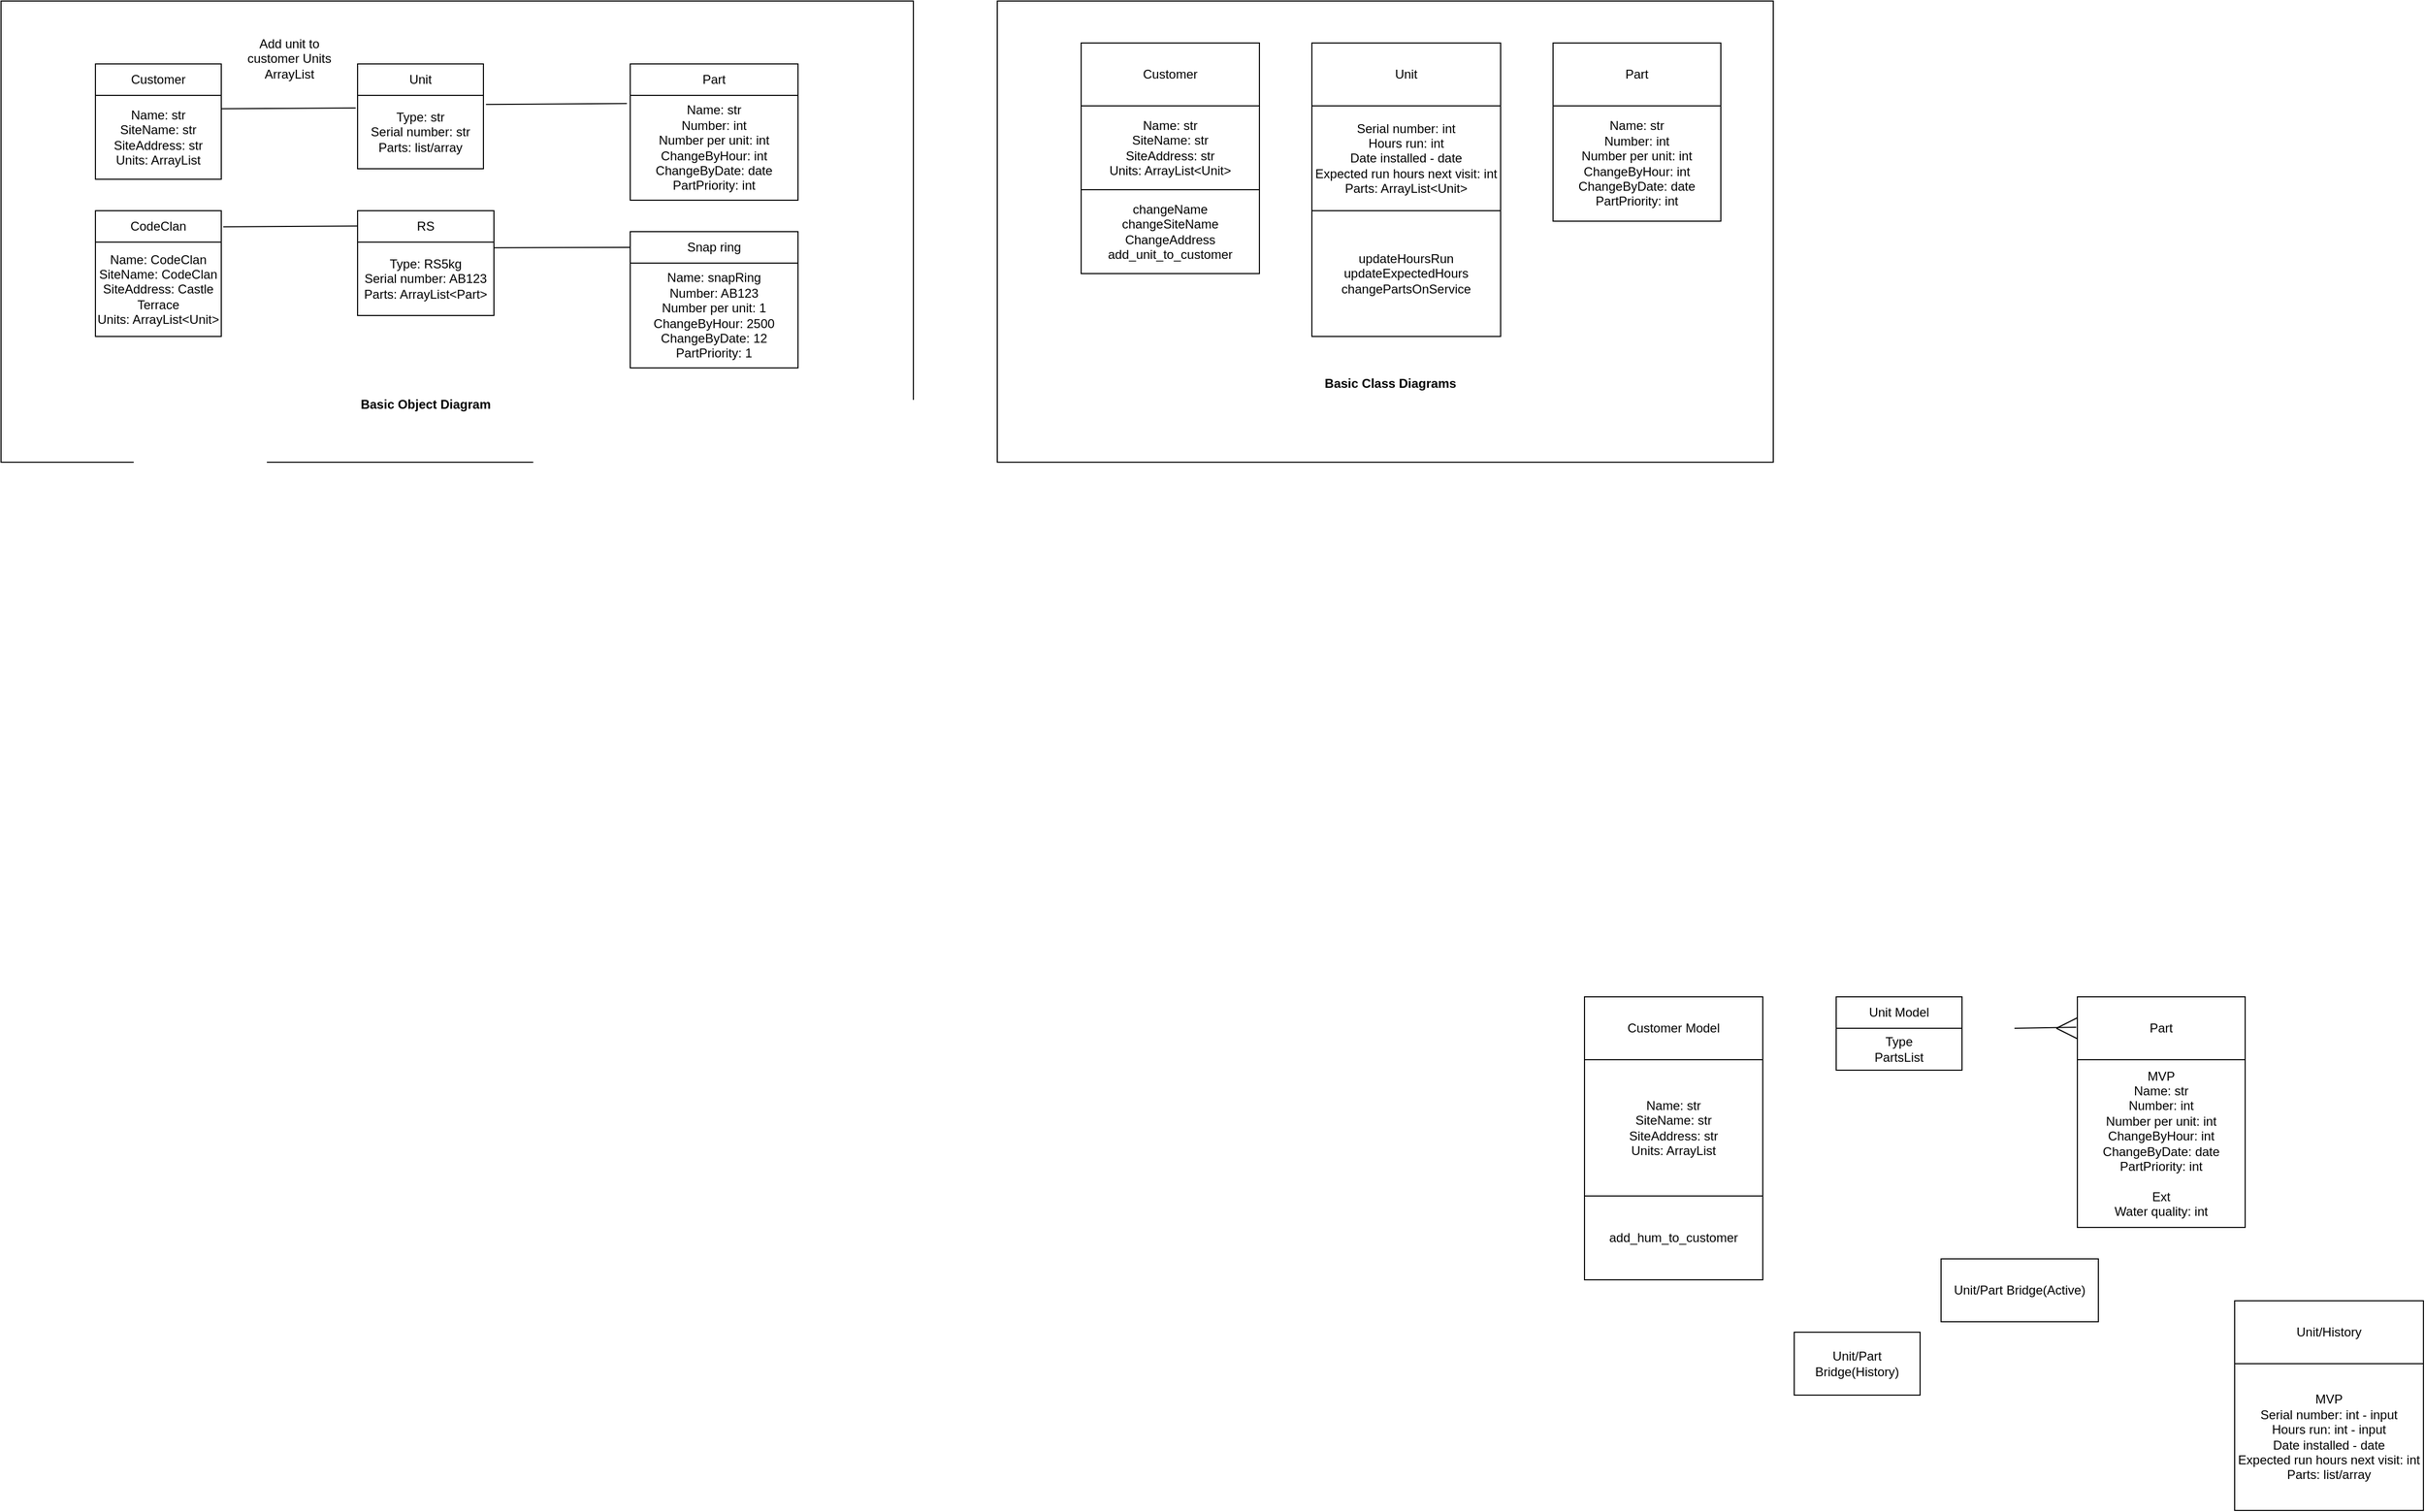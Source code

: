 <mxfile version="20.0.3" type="device"><diagram id="7HZ-3IQIaoEcyUpcXEDw" name="Page-1"><mxGraphModel dx="520" dy="732" grid="1" gridSize="10" guides="1" tooltips="1" connect="1" arrows="1" fold="1" page="1" pageScale="1" pageWidth="3300" pageHeight="2339" math="0" shadow="0"><root><mxCell id="0"/><mxCell id="1" parent="0"/><mxCell id="I5XWXZtpq7qiOtGVGNZy-37" value="" style="rounded=0;whiteSpace=wrap;html=1;" vertex="1" parent="1"><mxGeometry x="990" y="30" width="740" height="440" as="geometry"/></mxCell><mxCell id="I5XWXZtpq7qiOtGVGNZy-23" value="" style="rounded=0;whiteSpace=wrap;html=1;" vertex="1" parent="1"><mxGeometry x="40" y="30" width="870" height="440" as="geometry"/></mxCell><mxCell id="I5XWXZtpq7qiOtGVGNZy-1" value="Customer" style="rounded=0;whiteSpace=wrap;html=1;" vertex="1" parent="1"><mxGeometry x="130" y="90" width="120" height="30" as="geometry"/></mxCell><mxCell id="I5XWXZtpq7qiOtGVGNZy-2" value="Name: str&lt;br&gt;SiteName: str&lt;br&gt;SiteAddress: str&lt;br&gt;Units: ArrayList" style="rounded=0;whiteSpace=wrap;html=1;" vertex="1" parent="1"><mxGeometry x="130" y="120" width="120" height="80" as="geometry"/></mxCell><mxCell id="I5XWXZtpq7qiOtGVGNZy-3" value="Unit" style="rounded=0;whiteSpace=wrap;html=1;" vertex="1" parent="1"><mxGeometry x="380" y="90" width="120" height="30" as="geometry"/></mxCell><mxCell id="I5XWXZtpq7qiOtGVGNZy-5" style="edgeStyle=orthogonalEdgeStyle;rounded=0;orthogonalLoop=1;jettySize=auto;html=1;exitX=0.5;exitY=1;exitDx=0;exitDy=0;" edge="1" parent="1" source="I5XWXZtpq7qiOtGVGNZy-3" target="I5XWXZtpq7qiOtGVGNZy-3"><mxGeometry relative="1" as="geometry"/></mxCell><mxCell id="I5XWXZtpq7qiOtGVGNZy-6" value="Type: str&lt;br&gt;Serial number: str&lt;br&gt;Parts: list/array" style="rounded=0;whiteSpace=wrap;html=1;" vertex="1" parent="1"><mxGeometry x="380" y="120" width="120" height="70" as="geometry"/></mxCell><mxCell id="I5XWXZtpq7qiOtGVGNZy-7" value="" style="endArrow=none;html=1;rounded=0;exitX=1.001;exitY=0.159;exitDx=0;exitDy=0;exitPerimeter=0;entryX=-0.015;entryY=0.171;entryDx=0;entryDy=0;entryPerimeter=0;" edge="1" parent="1" source="I5XWXZtpq7qiOtGVGNZy-2" target="I5XWXZtpq7qiOtGVGNZy-6"><mxGeometry width="50" height="50" relative="1" as="geometry"><mxPoint x="290" y="170" as="sourcePoint"/><mxPoint x="340" y="120" as="targetPoint"/></mxGeometry></mxCell><mxCell id="I5XWXZtpq7qiOtGVGNZy-8" value="CodeClan" style="rounded=0;whiteSpace=wrap;html=1;" vertex="1" parent="1"><mxGeometry x="130" y="230" width="120" height="30" as="geometry"/></mxCell><mxCell id="I5XWXZtpq7qiOtGVGNZy-9" value="Name: CodeClan&lt;br&gt;SiteName: CodeClan&lt;br&gt;SiteAddress: Castle Terrace&lt;br&gt;Units: ArrayList&amp;lt;Unit&amp;gt;" style="rounded=0;whiteSpace=wrap;html=1;" vertex="1" parent="1"><mxGeometry x="130" y="260" width="120" height="90" as="geometry"/></mxCell><mxCell id="I5XWXZtpq7qiOtGVGNZy-10" value="RS" style="rounded=0;whiteSpace=wrap;html=1;" vertex="1" parent="1"><mxGeometry x="380" y="230" width="130" height="30" as="geometry"/></mxCell><mxCell id="I5XWXZtpq7qiOtGVGNZy-11" value="Type: RS5kg&lt;br&gt;Serial number: AB123&lt;br&gt;Parts: ArrayList&amp;lt;Part&amp;gt;" style="rounded=0;whiteSpace=wrap;html=1;" vertex="1" parent="1"><mxGeometry x="380" y="260" width="130" height="70" as="geometry"/></mxCell><mxCell id="I5XWXZtpq7qiOtGVGNZy-12" value="" style="endArrow=none;html=1;rounded=0;exitX=1.001;exitY=0.159;exitDx=0;exitDy=0;exitPerimeter=0;entryX=-0.015;entryY=0.171;entryDx=0;entryDy=0;entryPerimeter=0;" edge="1" parent="1"><mxGeometry width="50" height="50" relative="1" as="geometry"><mxPoint x="251.92" y="245.37" as="sourcePoint"/><mxPoint x="380.0" y="244.62" as="targetPoint"/></mxGeometry></mxCell><mxCell id="I5XWXZtpq7qiOtGVGNZy-13" value="Add unit to customer Units ArrayList" style="text;html=1;strokeColor=none;fillColor=none;align=center;verticalAlign=middle;whiteSpace=wrap;rounded=0;" vertex="1" parent="1"><mxGeometry x="270" y="40" width="90" height="90" as="geometry"/></mxCell><mxCell id="I5XWXZtpq7qiOtGVGNZy-14" value="Part" style="rounded=0;whiteSpace=wrap;html=1;" vertex="1" parent="1"><mxGeometry x="640" y="90" width="160" height="30" as="geometry"/></mxCell><mxCell id="I5XWXZtpq7qiOtGVGNZy-15" value="Name: str&lt;br&gt;Number: int&lt;br&gt;Number per unit: int&lt;br&gt;ChangeByHour: int&lt;br&gt;ChangeByDate: date&lt;br&gt;PartPriority: int" style="rounded=0;whiteSpace=wrap;html=1;" vertex="1" parent="1"><mxGeometry x="640" y="120" width="160" height="100" as="geometry"/></mxCell><mxCell id="I5XWXZtpq7qiOtGVGNZy-16" value="Snap ring" style="rounded=0;whiteSpace=wrap;html=1;" vertex="1" parent="1"><mxGeometry x="640" y="250" width="160" height="30" as="geometry"/></mxCell><mxCell id="I5XWXZtpq7qiOtGVGNZy-17" value="Name: snapRing&lt;br&gt;Number: AB123&lt;br&gt;Number per unit: 1&lt;br&gt;ChangeByHour: 2500&lt;br&gt;ChangeByDate: 12&lt;br&gt;PartPriority: 1" style="rounded=0;whiteSpace=wrap;html=1;" vertex="1" parent="1"><mxGeometry x="640" y="280" width="160" height="100" as="geometry"/></mxCell><mxCell id="I5XWXZtpq7qiOtGVGNZy-20" value="" style="endArrow=none;html=1;rounded=0;exitX=1.02;exitY=0.123;exitDx=0;exitDy=0;exitPerimeter=0;entryX=-0.02;entryY=0.078;entryDx=0;entryDy=0;entryPerimeter=0;" edge="1" parent="1" source="I5XWXZtpq7qiOtGVGNZy-6" target="I5XWXZtpq7qiOtGVGNZy-15"><mxGeometry width="50" height="50" relative="1" as="geometry"><mxPoint x="560" y="180" as="sourcePoint"/><mxPoint x="610" y="130" as="targetPoint"/></mxGeometry></mxCell><mxCell id="I5XWXZtpq7qiOtGVGNZy-21" value="" style="endArrow=none;html=1;rounded=0;exitX=1.02;exitY=0.123;exitDx=0;exitDy=0;exitPerimeter=0;" edge="1" parent="1"><mxGeometry width="50" height="50" relative="1" as="geometry"><mxPoint x="510.0" y="265.4" as="sourcePoint"/><mxPoint x="640" y="265" as="targetPoint"/></mxGeometry></mxCell><mxCell id="I5XWXZtpq7qiOtGVGNZy-24" value="&lt;b&gt;Basic Object Diagram&lt;/b&gt;" style="text;html=1;strokeColor=none;fillColor=none;align=center;verticalAlign=middle;whiteSpace=wrap;rounded=0;" vertex="1" parent="1"><mxGeometry x="270" y="400" width="350" height="30" as="geometry"/></mxCell><mxCell id="I5XWXZtpq7qiOtGVGNZy-25" value="Customer" style="rounded=0;whiteSpace=wrap;html=1;" vertex="1" parent="1"><mxGeometry x="1070" y="70" width="170" height="60" as="geometry"/></mxCell><mxCell id="I5XWXZtpq7qiOtGVGNZy-26" value="Name: str&lt;br&gt;SiteName: str&lt;br&gt;SiteAddress: str&lt;br&gt;Units: ArrayList&amp;lt;Unit&amp;gt;" style="rounded=0;whiteSpace=wrap;html=1;" vertex="1" parent="1"><mxGeometry x="1070" y="130" width="170" height="80" as="geometry"/></mxCell><mxCell id="I5XWXZtpq7qiOtGVGNZy-27" value="changeName&lt;br&gt;changeSiteName&lt;br&gt;ChangeAddress&lt;br&gt;add_unit_to_customer" style="rounded=0;whiteSpace=wrap;html=1;" vertex="1" parent="1"><mxGeometry x="1070" y="210" width="170" height="80" as="geometry"/></mxCell><mxCell id="I5XWXZtpq7qiOtGVGNZy-30" value="Unit" style="rounded=0;whiteSpace=wrap;html=1;" vertex="1" parent="1"><mxGeometry x="1290" y="70" width="180" height="60" as="geometry"/></mxCell><mxCell id="I5XWXZtpq7qiOtGVGNZy-31" value="Serial number: int&lt;br&gt;Hours run: int&lt;br&gt;Date installed - date&lt;br&gt;Expected run hours next visit: int&lt;br&gt;Parts: ArrayList&amp;lt;Unit&amp;gt;" style="rounded=0;whiteSpace=wrap;html=1;" vertex="1" parent="1"><mxGeometry x="1290" y="130" width="180" height="100" as="geometry"/></mxCell><mxCell id="I5XWXZtpq7qiOtGVGNZy-32" value="updateHoursRun&lt;br&gt;updateExpectedHours&lt;br&gt;changePartsOnService" style="rounded=0;whiteSpace=wrap;html=1;" vertex="1" parent="1"><mxGeometry x="1290" y="230" width="180" height="120" as="geometry"/></mxCell><mxCell id="I5XWXZtpq7qiOtGVGNZy-34" value="Part" style="rounded=0;whiteSpace=wrap;html=1;" vertex="1" parent="1"><mxGeometry x="1520" y="70" width="160" height="60" as="geometry"/></mxCell><mxCell id="I5XWXZtpq7qiOtGVGNZy-35" value="Name: str&lt;br&gt;Number: int&lt;br&gt;Number per unit: int&lt;br&gt;ChangeByHour: int&lt;br&gt;ChangeByDate: date&lt;br&gt;PartPriority: int" style="rounded=0;whiteSpace=wrap;html=1;" vertex="1" parent="1"><mxGeometry x="1520" y="130" width="160" height="110" as="geometry"/></mxCell><mxCell id="I5XWXZtpq7qiOtGVGNZy-38" value="&lt;b&gt;Basic Class Diagrams&lt;/b&gt;" style="text;html=1;strokeColor=none;fillColor=none;align=center;verticalAlign=middle;whiteSpace=wrap;rounded=0;" vertex="1" parent="1"><mxGeometry x="1200" y="380" width="330" height="30" as="geometry"/></mxCell><mxCell id="I5XWXZtpq7qiOtGVGNZy-39" value="Unit/History" style="rounded=0;whiteSpace=wrap;html=1;" vertex="1" parent="1"><mxGeometry x="2170" y="1270" width="180" height="60" as="geometry"/></mxCell><mxCell id="I5XWXZtpq7qiOtGVGNZy-41" value="MVP&lt;br&gt;Serial number: int - input&lt;br&gt;Hours run: int - input&lt;br&gt;Date installed - date&lt;br&gt;Expected run hours next visit: int&lt;br&gt;Parts: list/array" style="rounded=0;whiteSpace=wrap;html=1;" vertex="1" parent="1"><mxGeometry x="2170" y="1330" width="180" height="140" as="geometry"/></mxCell><mxCell id="I5XWXZtpq7qiOtGVGNZy-42" style="edgeStyle=orthogonalEdgeStyle;rounded=0;orthogonalLoop=1;jettySize=auto;html=1;exitX=0.5;exitY=1;exitDx=0;exitDy=0;" edge="1" parent="1" source="I5XWXZtpq7qiOtGVGNZy-39" target="I5XWXZtpq7qiOtGVGNZy-39"><mxGeometry relative="1" as="geometry"/></mxCell><mxCell id="I5XWXZtpq7qiOtGVGNZy-43" value="Part" style="rounded=0;whiteSpace=wrap;html=1;" vertex="1" parent="1"><mxGeometry x="2020" y="980" width="160" height="60" as="geometry"/></mxCell><mxCell id="I5XWXZtpq7qiOtGVGNZy-45" value="MVP&lt;br&gt;Name: str&lt;br&gt;Number: int&lt;br&gt;Number per unit: int&lt;br&gt;ChangeByHour: int&lt;br&gt;ChangeByDate: date&lt;br&gt;PartPriority: int&lt;br&gt;&lt;br&gt;Ext&lt;br&gt;Water quality: int" style="rounded=0;whiteSpace=wrap;html=1;" vertex="1" parent="1"><mxGeometry x="2020" y="1040" width="160" height="160" as="geometry"/></mxCell><mxCell id="I5XWXZtpq7qiOtGVGNZy-46" value="Customer Model" style="rounded=0;whiteSpace=wrap;html=1;" vertex="1" parent="1"><mxGeometry x="1550" y="980" width="170" height="60" as="geometry"/></mxCell><mxCell id="I5XWXZtpq7qiOtGVGNZy-47" value="Name: str&lt;br&gt;SiteName: str&lt;br&gt;SiteAddress: str&lt;br&gt;Units: ArrayList" style="rounded=0;whiteSpace=wrap;html=1;" vertex="1" parent="1"><mxGeometry x="1550" y="1040" width="170" height="130" as="geometry"/></mxCell><mxCell id="I5XWXZtpq7qiOtGVGNZy-48" value="add_hum_to_customer&lt;br&gt;" style="rounded=0;whiteSpace=wrap;html=1;" vertex="1" parent="1"><mxGeometry x="1550" y="1170" width="170" height="80" as="geometry"/></mxCell><mxCell id="I5XWXZtpq7qiOtGVGNZy-50" value="Unit/Part Bridge(Active)" style="rounded=0;whiteSpace=wrap;html=1;" vertex="1" parent="1"><mxGeometry x="1890" y="1230" width="150" height="60" as="geometry"/></mxCell><mxCell id="I5XWXZtpq7qiOtGVGNZy-54" value="" style="endArrow=none;html=1;rounded=0;entryX=-0.006;entryY=0.65;entryDx=0;entryDy=0;entryPerimeter=0;" edge="1" parent="1"><mxGeometry width="50" height="50" relative="1" as="geometry"><mxPoint x="1960" y="1010" as="sourcePoint"/><mxPoint x="2018.92" y="1009" as="targetPoint"/></mxGeometry></mxCell><mxCell id="I5XWXZtpq7qiOtGVGNZy-55" value="" style="endArrow=none;html=1;rounded=0;" edge="1" parent="1"><mxGeometry width="50" height="50" relative="1" as="geometry"><mxPoint x="2000" y="1010" as="sourcePoint"/><mxPoint x="2020" y="1020" as="targetPoint"/></mxGeometry></mxCell><mxCell id="I5XWXZtpq7qiOtGVGNZy-56" value="" style="endArrow=none;html=1;rounded=0;entryX=0;entryY=0.5;entryDx=0;entryDy=0;" edge="1" parent="1"><mxGeometry width="50" height="50" relative="1" as="geometry"><mxPoint x="2000" y="1010" as="sourcePoint"/><mxPoint x="2020" y="1000" as="targetPoint"/></mxGeometry></mxCell><mxCell id="I5XWXZtpq7qiOtGVGNZy-57" value="Unit/Part Bridge(History)" style="rounded=0;whiteSpace=wrap;html=1;" vertex="1" parent="1"><mxGeometry x="1750" y="1300" width="120" height="60" as="geometry"/></mxCell><mxCell id="I5XWXZtpq7qiOtGVGNZy-58" value="Unit Model" style="rounded=0;whiteSpace=wrap;html=1;" vertex="1" parent="1"><mxGeometry x="1790" y="980" width="120" height="30" as="geometry"/></mxCell><mxCell id="I5XWXZtpq7qiOtGVGNZy-59" value="Type&lt;br&gt;PartsList" style="rounded=0;whiteSpace=wrap;html=1;" vertex="1" parent="1"><mxGeometry x="1790" y="1010" width="120" height="40" as="geometry"/></mxCell></root></mxGraphModel></diagram></mxfile>